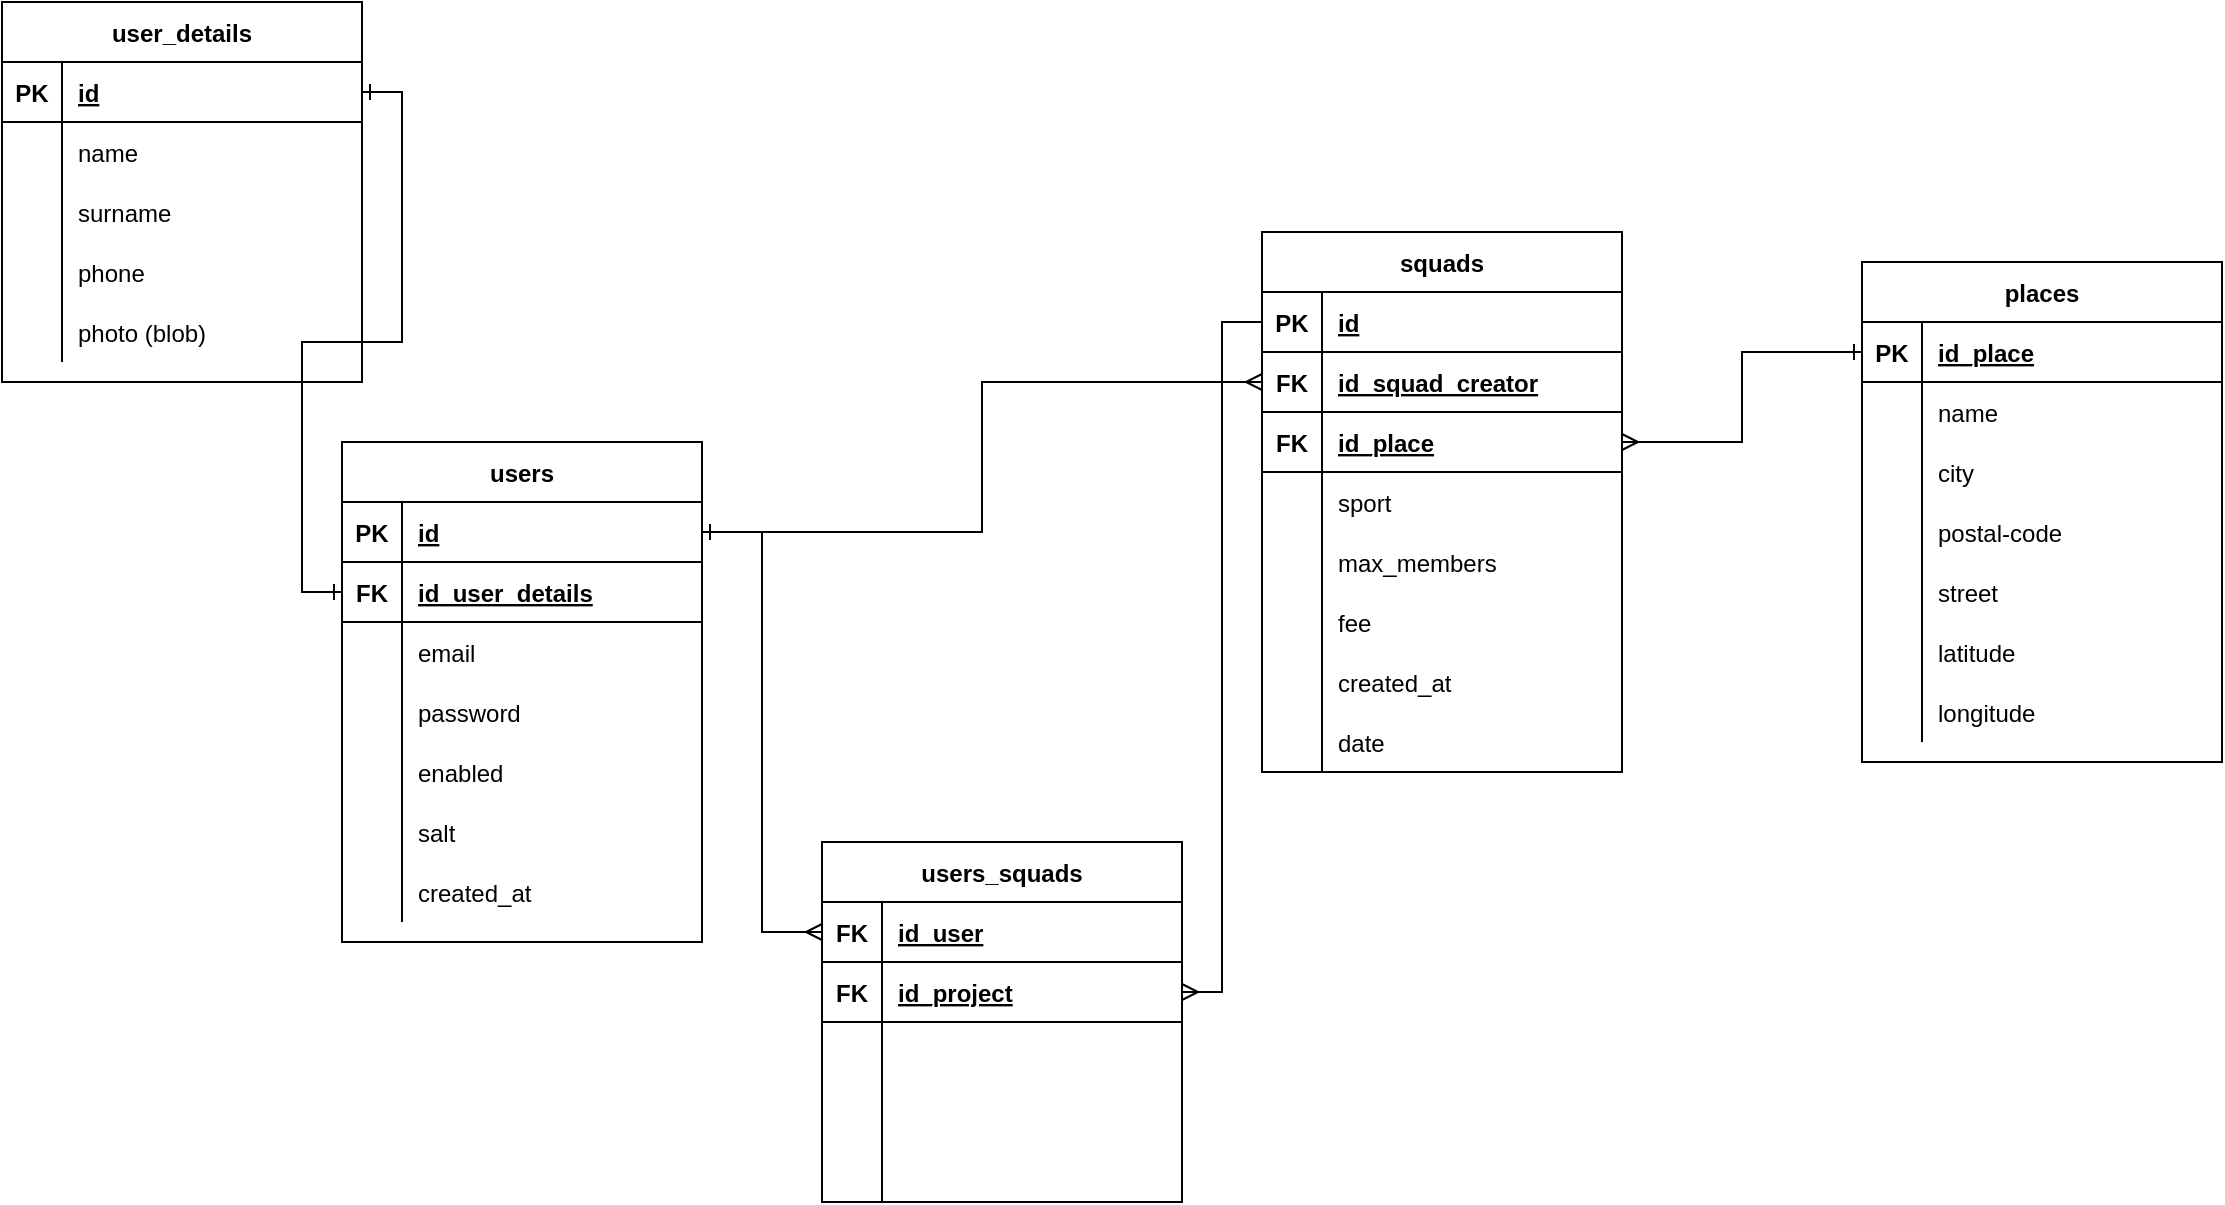 <mxfile version="13.11.0" type="device"><diagram id="X8t4qAYM9vY12yHCzYTp" name="Page-1"><mxGraphModel dx="2007" dy="772" grid="1" gridSize="10" guides="1" tooltips="1" connect="1" arrows="1" fold="1" page="1" pageScale="1" pageWidth="827" pageHeight="1169" math="0" shadow="0"><root><mxCell id="0"/><mxCell id="1" parent="0"/><mxCell id="QnR7UKS_PUb_hGArhQh2-2" value="users" style="shape=table;startSize=30;container=1;collapsible=1;childLayout=tableLayout;fixedRows=1;rowLines=0;fontStyle=1;align=center;resizeLast=1;" vertex="1" parent="1"><mxGeometry x="160" y="360" width="180" height="250" as="geometry"/></mxCell><mxCell id="QnR7UKS_PUb_hGArhQh2-3" value="" style="shape=partialRectangle;collapsible=0;dropTarget=0;pointerEvents=0;fillColor=none;top=0;left=0;bottom=1;right=0;points=[[0,0.5],[1,0.5]];portConstraint=eastwest;" vertex="1" parent="QnR7UKS_PUb_hGArhQh2-2"><mxGeometry y="30" width="180" height="30" as="geometry"/></mxCell><mxCell id="QnR7UKS_PUb_hGArhQh2-4" value="PK" style="shape=partialRectangle;connectable=0;fillColor=none;top=0;left=0;bottom=0;right=0;fontStyle=1;overflow=hidden;" vertex="1" parent="QnR7UKS_PUb_hGArhQh2-3"><mxGeometry width="30" height="30" as="geometry"/></mxCell><mxCell id="QnR7UKS_PUb_hGArhQh2-5" value="id" style="shape=partialRectangle;connectable=0;fillColor=none;top=0;left=0;bottom=0;right=0;align=left;spacingLeft=6;fontStyle=5;overflow=hidden;" vertex="1" parent="QnR7UKS_PUb_hGArhQh2-3"><mxGeometry x="30" width="150" height="30" as="geometry"/></mxCell><mxCell id="QnR7UKS_PUb_hGArhQh2-39" value="" style="shape=partialRectangle;collapsible=0;dropTarget=0;pointerEvents=0;fillColor=none;top=0;left=0;bottom=1;right=0;points=[[0,0.5],[1,0.5]];portConstraint=eastwest;" vertex="1" parent="QnR7UKS_PUb_hGArhQh2-2"><mxGeometry y="60" width="180" height="30" as="geometry"/></mxCell><mxCell id="QnR7UKS_PUb_hGArhQh2-40" value="FK" style="shape=partialRectangle;connectable=0;fillColor=none;top=0;left=0;bottom=0;right=0;fontStyle=1;overflow=hidden;" vertex="1" parent="QnR7UKS_PUb_hGArhQh2-39"><mxGeometry width="30" height="30" as="geometry"/></mxCell><mxCell id="QnR7UKS_PUb_hGArhQh2-41" value="id_user_details" style="shape=partialRectangle;connectable=0;fillColor=none;top=0;left=0;bottom=0;right=0;align=left;spacingLeft=6;fontStyle=5;overflow=hidden;" vertex="1" parent="QnR7UKS_PUb_hGArhQh2-39"><mxGeometry x="30" width="150" height="30" as="geometry"/></mxCell><mxCell id="QnR7UKS_PUb_hGArhQh2-6" value="" style="shape=partialRectangle;collapsible=0;dropTarget=0;pointerEvents=0;fillColor=none;top=0;left=0;bottom=0;right=0;points=[[0,0.5],[1,0.5]];portConstraint=eastwest;" vertex="1" parent="QnR7UKS_PUb_hGArhQh2-2"><mxGeometry y="90" width="180" height="30" as="geometry"/></mxCell><mxCell id="QnR7UKS_PUb_hGArhQh2-7" value="" style="shape=partialRectangle;connectable=0;fillColor=none;top=0;left=0;bottom=0;right=0;editable=1;overflow=hidden;" vertex="1" parent="QnR7UKS_PUb_hGArhQh2-6"><mxGeometry width="30" height="30" as="geometry"/></mxCell><mxCell id="QnR7UKS_PUb_hGArhQh2-8" value="email" style="shape=partialRectangle;connectable=0;fillColor=none;top=0;left=0;bottom=0;right=0;align=left;spacingLeft=6;overflow=hidden;" vertex="1" parent="QnR7UKS_PUb_hGArhQh2-6"><mxGeometry x="30" width="150" height="30" as="geometry"/></mxCell><mxCell id="QnR7UKS_PUb_hGArhQh2-9" value="" style="shape=partialRectangle;collapsible=0;dropTarget=0;pointerEvents=0;fillColor=none;top=0;left=0;bottom=0;right=0;points=[[0,0.5],[1,0.5]];portConstraint=eastwest;" vertex="1" parent="QnR7UKS_PUb_hGArhQh2-2"><mxGeometry y="120" width="180" height="30" as="geometry"/></mxCell><mxCell id="QnR7UKS_PUb_hGArhQh2-10" value="" style="shape=partialRectangle;connectable=0;fillColor=none;top=0;left=0;bottom=0;right=0;editable=1;overflow=hidden;" vertex="1" parent="QnR7UKS_PUb_hGArhQh2-9"><mxGeometry width="30" height="30" as="geometry"/></mxCell><mxCell id="QnR7UKS_PUb_hGArhQh2-11" value="password" style="shape=partialRectangle;connectable=0;fillColor=none;top=0;left=0;bottom=0;right=0;align=left;spacingLeft=6;overflow=hidden;" vertex="1" parent="QnR7UKS_PUb_hGArhQh2-9"><mxGeometry x="30" width="150" height="30" as="geometry"/></mxCell><mxCell id="QnR7UKS_PUb_hGArhQh2-12" value="" style="shape=partialRectangle;collapsible=0;dropTarget=0;pointerEvents=0;fillColor=none;top=0;left=0;bottom=0;right=0;points=[[0,0.5],[1,0.5]];portConstraint=eastwest;" vertex="1" parent="QnR7UKS_PUb_hGArhQh2-2"><mxGeometry y="150" width="180" height="30" as="geometry"/></mxCell><mxCell id="QnR7UKS_PUb_hGArhQh2-13" value="" style="shape=partialRectangle;connectable=0;fillColor=none;top=0;left=0;bottom=0;right=0;editable=1;overflow=hidden;" vertex="1" parent="QnR7UKS_PUb_hGArhQh2-12"><mxGeometry width="30" height="30" as="geometry"/></mxCell><mxCell id="QnR7UKS_PUb_hGArhQh2-14" value="enabled" style="shape=partialRectangle;connectable=0;fillColor=none;top=0;left=0;bottom=0;right=0;align=left;spacingLeft=6;overflow=hidden;" vertex="1" parent="QnR7UKS_PUb_hGArhQh2-12"><mxGeometry x="30" width="150" height="30" as="geometry"/></mxCell><mxCell id="QnR7UKS_PUb_hGArhQh2-17" value="" style="shape=partialRectangle;collapsible=0;dropTarget=0;pointerEvents=0;fillColor=none;top=0;left=0;bottom=0;right=0;points=[[0,0.5],[1,0.5]];portConstraint=eastwest;" vertex="1" parent="QnR7UKS_PUb_hGArhQh2-2"><mxGeometry y="180" width="180" height="30" as="geometry"/></mxCell><mxCell id="QnR7UKS_PUb_hGArhQh2-18" value="" style="shape=partialRectangle;connectable=0;fillColor=none;top=0;left=0;bottom=0;right=0;editable=1;overflow=hidden;" vertex="1" parent="QnR7UKS_PUb_hGArhQh2-17"><mxGeometry width="30" height="30" as="geometry"/></mxCell><mxCell id="QnR7UKS_PUb_hGArhQh2-19" value="salt" style="shape=partialRectangle;connectable=0;fillColor=none;top=0;left=0;bottom=0;right=0;align=left;spacingLeft=6;overflow=hidden;" vertex="1" parent="QnR7UKS_PUb_hGArhQh2-17"><mxGeometry x="30" width="150" height="30" as="geometry"/></mxCell><mxCell id="QnR7UKS_PUb_hGArhQh2-20" value="" style="shape=partialRectangle;collapsible=0;dropTarget=0;pointerEvents=0;fillColor=none;top=0;left=0;bottom=0;right=0;points=[[0,0.5],[1,0.5]];portConstraint=eastwest;" vertex="1" parent="QnR7UKS_PUb_hGArhQh2-2"><mxGeometry y="210" width="180" height="30" as="geometry"/></mxCell><mxCell id="QnR7UKS_PUb_hGArhQh2-21" value="" style="shape=partialRectangle;connectable=0;fillColor=none;top=0;left=0;bottom=0;right=0;editable=1;overflow=hidden;" vertex="1" parent="QnR7UKS_PUb_hGArhQh2-20"><mxGeometry width="30" height="30" as="geometry"/></mxCell><mxCell id="QnR7UKS_PUb_hGArhQh2-22" value="created_at" style="shape=partialRectangle;connectable=0;fillColor=none;top=0;left=0;bottom=0;right=0;align=left;spacingLeft=6;overflow=hidden;" vertex="1" parent="QnR7UKS_PUb_hGArhQh2-20"><mxGeometry x="30" width="150" height="30" as="geometry"/></mxCell><mxCell id="QnR7UKS_PUb_hGArhQh2-23" value="user_details" style="shape=table;startSize=30;container=1;collapsible=1;childLayout=tableLayout;fixedRows=1;rowLines=0;fontStyle=1;align=center;resizeLast=1;" vertex="1" parent="1"><mxGeometry x="-10" y="140" width="180" height="190" as="geometry"/></mxCell><mxCell id="QnR7UKS_PUb_hGArhQh2-24" value="" style="shape=partialRectangle;collapsible=0;dropTarget=0;pointerEvents=0;fillColor=none;top=0;left=0;bottom=1;right=0;points=[[0,0.5],[1,0.5]];portConstraint=eastwest;" vertex="1" parent="QnR7UKS_PUb_hGArhQh2-23"><mxGeometry y="30" width="180" height="30" as="geometry"/></mxCell><mxCell id="QnR7UKS_PUb_hGArhQh2-25" value="PK" style="shape=partialRectangle;connectable=0;fillColor=none;top=0;left=0;bottom=0;right=0;fontStyle=1;overflow=hidden;" vertex="1" parent="QnR7UKS_PUb_hGArhQh2-24"><mxGeometry width="30" height="30" as="geometry"/></mxCell><mxCell id="QnR7UKS_PUb_hGArhQh2-26" value="id" style="shape=partialRectangle;connectable=0;fillColor=none;top=0;left=0;bottom=0;right=0;align=left;spacingLeft=6;fontStyle=5;overflow=hidden;" vertex="1" parent="QnR7UKS_PUb_hGArhQh2-24"><mxGeometry x="30" width="150" height="30" as="geometry"/></mxCell><mxCell id="QnR7UKS_PUb_hGArhQh2-27" value="" style="shape=partialRectangle;collapsible=0;dropTarget=0;pointerEvents=0;fillColor=none;top=0;left=0;bottom=0;right=0;points=[[0,0.5],[1,0.5]];portConstraint=eastwest;" vertex="1" parent="QnR7UKS_PUb_hGArhQh2-23"><mxGeometry y="60" width="180" height="30" as="geometry"/></mxCell><mxCell id="QnR7UKS_PUb_hGArhQh2-28" value="" style="shape=partialRectangle;connectable=0;fillColor=none;top=0;left=0;bottom=0;right=0;editable=1;overflow=hidden;" vertex="1" parent="QnR7UKS_PUb_hGArhQh2-27"><mxGeometry width="30" height="30" as="geometry"/></mxCell><mxCell id="QnR7UKS_PUb_hGArhQh2-29" value="name" style="shape=partialRectangle;connectable=0;fillColor=none;top=0;left=0;bottom=0;right=0;align=left;spacingLeft=6;overflow=hidden;" vertex="1" parent="QnR7UKS_PUb_hGArhQh2-27"><mxGeometry x="30" width="150" height="30" as="geometry"/></mxCell><mxCell id="QnR7UKS_PUb_hGArhQh2-30" value="" style="shape=partialRectangle;collapsible=0;dropTarget=0;pointerEvents=0;fillColor=none;top=0;left=0;bottom=0;right=0;points=[[0,0.5],[1,0.5]];portConstraint=eastwest;" vertex="1" parent="QnR7UKS_PUb_hGArhQh2-23"><mxGeometry y="90" width="180" height="30" as="geometry"/></mxCell><mxCell id="QnR7UKS_PUb_hGArhQh2-31" value="" style="shape=partialRectangle;connectable=0;fillColor=none;top=0;left=0;bottom=0;right=0;editable=1;overflow=hidden;" vertex="1" parent="QnR7UKS_PUb_hGArhQh2-30"><mxGeometry width="30" height="30" as="geometry"/></mxCell><mxCell id="QnR7UKS_PUb_hGArhQh2-32" value="surname" style="shape=partialRectangle;connectable=0;fillColor=none;top=0;left=0;bottom=0;right=0;align=left;spacingLeft=6;overflow=hidden;" vertex="1" parent="QnR7UKS_PUb_hGArhQh2-30"><mxGeometry x="30" width="150" height="30" as="geometry"/></mxCell><mxCell id="QnR7UKS_PUb_hGArhQh2-33" value="" style="shape=partialRectangle;collapsible=0;dropTarget=0;pointerEvents=0;fillColor=none;top=0;left=0;bottom=0;right=0;points=[[0,0.5],[1,0.5]];portConstraint=eastwest;" vertex="1" parent="QnR7UKS_PUb_hGArhQh2-23"><mxGeometry y="120" width="180" height="30" as="geometry"/></mxCell><mxCell id="QnR7UKS_PUb_hGArhQh2-34" value="" style="shape=partialRectangle;connectable=0;fillColor=none;top=0;left=0;bottom=0;right=0;editable=1;overflow=hidden;" vertex="1" parent="QnR7UKS_PUb_hGArhQh2-33"><mxGeometry width="30" height="30" as="geometry"/></mxCell><mxCell id="QnR7UKS_PUb_hGArhQh2-35" value="phone" style="shape=partialRectangle;connectable=0;fillColor=none;top=0;left=0;bottom=0;right=0;align=left;spacingLeft=6;overflow=hidden;" vertex="1" parent="QnR7UKS_PUb_hGArhQh2-33"><mxGeometry x="30" width="150" height="30" as="geometry"/></mxCell><mxCell id="QnR7UKS_PUb_hGArhQh2-36" value="" style="shape=partialRectangle;collapsible=0;dropTarget=0;pointerEvents=0;fillColor=none;top=0;left=0;bottom=0;right=0;points=[[0,0.5],[1,0.5]];portConstraint=eastwest;" vertex="1" parent="QnR7UKS_PUb_hGArhQh2-23"><mxGeometry y="150" width="180" height="30" as="geometry"/></mxCell><mxCell id="QnR7UKS_PUb_hGArhQh2-37" value="" style="shape=partialRectangle;connectable=0;fillColor=none;top=0;left=0;bottom=0;right=0;editable=1;overflow=hidden;" vertex="1" parent="QnR7UKS_PUb_hGArhQh2-36"><mxGeometry width="30" height="30" as="geometry"/></mxCell><mxCell id="QnR7UKS_PUb_hGArhQh2-38" value="photo (blob)" style="shape=partialRectangle;connectable=0;fillColor=none;top=0;left=0;bottom=0;right=0;align=left;spacingLeft=6;overflow=hidden;" vertex="1" parent="QnR7UKS_PUb_hGArhQh2-36"><mxGeometry x="30" width="150" height="30" as="geometry"/></mxCell><mxCell id="QnR7UKS_PUb_hGArhQh2-42" style="edgeStyle=orthogonalEdgeStyle;rounded=0;orthogonalLoop=1;jettySize=auto;html=1;exitX=1;exitY=0.5;exitDx=0;exitDy=0;entryX=0;entryY=0.5;entryDx=0;entryDy=0;startArrow=ERone;startFill=0;endArrow=ERone;endFill=0;" edge="1" parent="1" source="QnR7UKS_PUb_hGArhQh2-24" target="QnR7UKS_PUb_hGArhQh2-39"><mxGeometry relative="1" as="geometry"/></mxCell><mxCell id="QnR7UKS_PUb_hGArhQh2-43" value="squads" style="shape=table;startSize=30;container=1;collapsible=1;childLayout=tableLayout;fixedRows=1;rowLines=0;fontStyle=1;align=center;resizeLast=1;" vertex="1" parent="1"><mxGeometry x="620" y="255" width="180" height="270" as="geometry"/></mxCell><mxCell id="QnR7UKS_PUb_hGArhQh2-44" value="" style="shape=partialRectangle;collapsible=0;dropTarget=0;pointerEvents=0;fillColor=none;top=0;left=0;bottom=1;right=0;points=[[0,0.5],[1,0.5]];portConstraint=eastwest;" vertex="1" parent="QnR7UKS_PUb_hGArhQh2-43"><mxGeometry y="30" width="180" height="30" as="geometry"/></mxCell><mxCell id="QnR7UKS_PUb_hGArhQh2-45" value="PK" style="shape=partialRectangle;connectable=0;fillColor=none;top=0;left=0;bottom=0;right=0;fontStyle=1;overflow=hidden;" vertex="1" parent="QnR7UKS_PUb_hGArhQh2-44"><mxGeometry width="30" height="30" as="geometry"/></mxCell><mxCell id="QnR7UKS_PUb_hGArhQh2-46" value="id" style="shape=partialRectangle;connectable=0;fillColor=none;top=0;left=0;bottom=0;right=0;align=left;spacingLeft=6;fontStyle=5;overflow=hidden;" vertex="1" parent="QnR7UKS_PUb_hGArhQh2-44"><mxGeometry x="30" width="150" height="30" as="geometry"/></mxCell><mxCell id="QnR7UKS_PUb_hGArhQh2-65" value="" style="shape=partialRectangle;collapsible=0;dropTarget=0;pointerEvents=0;fillColor=none;top=0;left=0;bottom=1;right=0;points=[[0,0.5],[1,0.5]];portConstraint=eastwest;" vertex="1" parent="QnR7UKS_PUb_hGArhQh2-43"><mxGeometry y="60" width="180" height="30" as="geometry"/></mxCell><mxCell id="QnR7UKS_PUb_hGArhQh2-66" value="FK" style="shape=partialRectangle;connectable=0;fillColor=none;top=0;left=0;bottom=0;right=0;fontStyle=1;overflow=hidden;" vertex="1" parent="QnR7UKS_PUb_hGArhQh2-65"><mxGeometry width="30" height="30" as="geometry"/></mxCell><mxCell id="QnR7UKS_PUb_hGArhQh2-67" value="id_squad_creator" style="shape=partialRectangle;connectable=0;fillColor=none;top=0;left=0;bottom=0;right=0;align=left;spacingLeft=6;fontStyle=5;overflow=hidden;" vertex="1" parent="QnR7UKS_PUb_hGArhQh2-65"><mxGeometry x="30" width="150" height="30" as="geometry"/></mxCell><mxCell id="QnR7UKS_PUb_hGArhQh2-116" value="" style="shape=partialRectangle;collapsible=0;dropTarget=0;pointerEvents=0;fillColor=none;top=0;left=0;bottom=1;right=0;points=[[0,0.5],[1,0.5]];portConstraint=eastwest;" vertex="1" parent="QnR7UKS_PUb_hGArhQh2-43"><mxGeometry y="90" width="180" height="30" as="geometry"/></mxCell><mxCell id="QnR7UKS_PUb_hGArhQh2-117" value="FK" style="shape=partialRectangle;connectable=0;fillColor=none;top=0;left=0;bottom=0;right=0;fontStyle=1;overflow=hidden;" vertex="1" parent="QnR7UKS_PUb_hGArhQh2-116"><mxGeometry width="30" height="30" as="geometry"/></mxCell><mxCell id="QnR7UKS_PUb_hGArhQh2-118" value="id_place" style="shape=partialRectangle;connectable=0;fillColor=none;top=0;left=0;bottom=0;right=0;align=left;spacingLeft=6;fontStyle=5;overflow=hidden;" vertex="1" parent="QnR7UKS_PUb_hGArhQh2-116"><mxGeometry x="30" width="150" height="30" as="geometry"/></mxCell><mxCell id="QnR7UKS_PUb_hGArhQh2-47" value="" style="shape=partialRectangle;collapsible=0;dropTarget=0;pointerEvents=0;fillColor=none;top=0;left=0;bottom=0;right=0;points=[[0,0.5],[1,0.5]];portConstraint=eastwest;" vertex="1" parent="QnR7UKS_PUb_hGArhQh2-43"><mxGeometry y="120" width="180" height="30" as="geometry"/></mxCell><mxCell id="QnR7UKS_PUb_hGArhQh2-48" value="" style="shape=partialRectangle;connectable=0;fillColor=none;top=0;left=0;bottom=0;right=0;editable=1;overflow=hidden;" vertex="1" parent="QnR7UKS_PUb_hGArhQh2-47"><mxGeometry width="30" height="30" as="geometry"/></mxCell><mxCell id="QnR7UKS_PUb_hGArhQh2-49" value="sport" style="shape=partialRectangle;connectable=0;fillColor=none;top=0;left=0;bottom=0;right=0;align=left;spacingLeft=6;overflow=hidden;" vertex="1" parent="QnR7UKS_PUb_hGArhQh2-47"><mxGeometry x="30" width="150" height="30" as="geometry"/></mxCell><mxCell id="QnR7UKS_PUb_hGArhQh2-50" value="" style="shape=partialRectangle;collapsible=0;dropTarget=0;pointerEvents=0;fillColor=none;top=0;left=0;bottom=0;right=0;points=[[0,0.5],[1,0.5]];portConstraint=eastwest;" vertex="1" parent="QnR7UKS_PUb_hGArhQh2-43"><mxGeometry y="150" width="180" height="30" as="geometry"/></mxCell><mxCell id="QnR7UKS_PUb_hGArhQh2-51" value="" style="shape=partialRectangle;connectable=0;fillColor=none;top=0;left=0;bottom=0;right=0;editable=1;overflow=hidden;" vertex="1" parent="QnR7UKS_PUb_hGArhQh2-50"><mxGeometry width="30" height="30" as="geometry"/></mxCell><mxCell id="QnR7UKS_PUb_hGArhQh2-52" value="max_members" style="shape=partialRectangle;connectable=0;fillColor=none;top=0;left=0;bottom=0;right=0;align=left;spacingLeft=6;overflow=hidden;" vertex="1" parent="QnR7UKS_PUb_hGArhQh2-50"><mxGeometry x="30" width="150" height="30" as="geometry"/></mxCell><mxCell id="QnR7UKS_PUb_hGArhQh2-53" value="" style="shape=partialRectangle;collapsible=0;dropTarget=0;pointerEvents=0;fillColor=none;top=0;left=0;bottom=0;right=0;points=[[0,0.5],[1,0.5]];portConstraint=eastwest;" vertex="1" parent="QnR7UKS_PUb_hGArhQh2-43"><mxGeometry y="180" width="180" height="30" as="geometry"/></mxCell><mxCell id="QnR7UKS_PUb_hGArhQh2-54" value="" style="shape=partialRectangle;connectable=0;fillColor=none;top=0;left=0;bottom=0;right=0;editable=1;overflow=hidden;" vertex="1" parent="QnR7UKS_PUb_hGArhQh2-53"><mxGeometry width="30" height="30" as="geometry"/></mxCell><mxCell id="QnR7UKS_PUb_hGArhQh2-55" value="fee" style="shape=partialRectangle;connectable=0;fillColor=none;top=0;left=0;bottom=0;right=0;align=left;spacingLeft=6;overflow=hidden;" vertex="1" parent="QnR7UKS_PUb_hGArhQh2-53"><mxGeometry x="30" width="150" height="30" as="geometry"/></mxCell><mxCell id="QnR7UKS_PUb_hGArhQh2-62" value="" style="shape=partialRectangle;collapsible=0;dropTarget=0;pointerEvents=0;fillColor=none;top=0;left=0;bottom=0;right=0;points=[[0,0.5],[1,0.5]];portConstraint=eastwest;" vertex="1" parent="QnR7UKS_PUb_hGArhQh2-43"><mxGeometry y="210" width="180" height="30" as="geometry"/></mxCell><mxCell id="QnR7UKS_PUb_hGArhQh2-63" value="" style="shape=partialRectangle;connectable=0;fillColor=none;top=0;left=0;bottom=0;right=0;editable=1;overflow=hidden;" vertex="1" parent="QnR7UKS_PUb_hGArhQh2-62"><mxGeometry width="30" height="30" as="geometry"/></mxCell><mxCell id="QnR7UKS_PUb_hGArhQh2-64" value="created_at" style="shape=partialRectangle;connectable=0;fillColor=none;top=0;left=0;bottom=0;right=0;align=left;spacingLeft=6;overflow=hidden;" vertex="1" parent="QnR7UKS_PUb_hGArhQh2-62"><mxGeometry x="30" width="150" height="30" as="geometry"/></mxCell><mxCell id="QnR7UKS_PUb_hGArhQh2-69" value="" style="shape=partialRectangle;collapsible=0;dropTarget=0;pointerEvents=0;fillColor=none;top=0;left=0;bottom=0;right=0;points=[[0,0.5],[1,0.5]];portConstraint=eastwest;" vertex="1" parent="QnR7UKS_PUb_hGArhQh2-43"><mxGeometry y="240" width="180" height="30" as="geometry"/></mxCell><mxCell id="QnR7UKS_PUb_hGArhQh2-70" value="" style="shape=partialRectangle;connectable=0;fillColor=none;top=0;left=0;bottom=0;right=0;editable=1;overflow=hidden;" vertex="1" parent="QnR7UKS_PUb_hGArhQh2-69"><mxGeometry width="30" height="30" as="geometry"/></mxCell><mxCell id="QnR7UKS_PUb_hGArhQh2-71" value="date" style="shape=partialRectangle;connectable=0;fillColor=none;top=0;left=0;bottom=0;right=0;align=left;spacingLeft=6;overflow=hidden;" vertex="1" parent="QnR7UKS_PUb_hGArhQh2-69"><mxGeometry x="30" width="150" height="30" as="geometry"/></mxCell><mxCell id="QnR7UKS_PUb_hGArhQh2-75" value="users_squads" style="shape=table;startSize=30;container=1;collapsible=1;childLayout=tableLayout;fixedRows=1;rowLines=0;fontStyle=1;align=center;resizeLast=1;" vertex="1" parent="1"><mxGeometry x="400" y="560" width="180" height="180" as="geometry"/></mxCell><mxCell id="QnR7UKS_PUb_hGArhQh2-76" value="" style="shape=partialRectangle;collapsible=0;dropTarget=0;pointerEvents=0;fillColor=none;top=0;left=0;bottom=1;right=0;points=[[0,0.5],[1,0.5]];portConstraint=eastwest;" vertex="1" parent="QnR7UKS_PUb_hGArhQh2-75"><mxGeometry y="30" width="180" height="30" as="geometry"/></mxCell><mxCell id="QnR7UKS_PUb_hGArhQh2-77" value="FK" style="shape=partialRectangle;connectable=0;fillColor=none;top=0;left=0;bottom=0;right=0;fontStyle=1;overflow=hidden;" vertex="1" parent="QnR7UKS_PUb_hGArhQh2-76"><mxGeometry width="30" height="30" as="geometry"/></mxCell><mxCell id="QnR7UKS_PUb_hGArhQh2-78" value="id_user" style="shape=partialRectangle;connectable=0;fillColor=none;top=0;left=0;bottom=0;right=0;align=left;spacingLeft=6;fontStyle=5;overflow=hidden;" vertex="1" parent="QnR7UKS_PUb_hGArhQh2-76"><mxGeometry x="30" width="150" height="30" as="geometry"/></mxCell><mxCell id="QnR7UKS_PUb_hGArhQh2-88" value="" style="shape=partialRectangle;collapsible=0;dropTarget=0;pointerEvents=0;fillColor=none;top=0;left=0;bottom=1;right=0;points=[[0,0.5],[1,0.5]];portConstraint=eastwest;" vertex="1" parent="QnR7UKS_PUb_hGArhQh2-75"><mxGeometry y="60" width="180" height="30" as="geometry"/></mxCell><mxCell id="QnR7UKS_PUb_hGArhQh2-89" value="FK" style="shape=partialRectangle;connectable=0;fillColor=none;top=0;left=0;bottom=0;right=0;fontStyle=1;overflow=hidden;" vertex="1" parent="QnR7UKS_PUb_hGArhQh2-88"><mxGeometry width="30" height="30" as="geometry"/></mxCell><mxCell id="QnR7UKS_PUb_hGArhQh2-90" value="id_project" style="shape=partialRectangle;connectable=0;fillColor=none;top=0;left=0;bottom=0;right=0;align=left;spacingLeft=6;fontStyle=5;overflow=hidden;" vertex="1" parent="QnR7UKS_PUb_hGArhQh2-88"><mxGeometry x="30" width="150" height="30" as="geometry"/></mxCell><mxCell id="QnR7UKS_PUb_hGArhQh2-79" value="" style="shape=partialRectangle;collapsible=0;dropTarget=0;pointerEvents=0;fillColor=none;top=0;left=0;bottom=0;right=0;points=[[0,0.5],[1,0.5]];portConstraint=eastwest;" vertex="1" parent="QnR7UKS_PUb_hGArhQh2-75"><mxGeometry y="90" width="180" height="30" as="geometry"/></mxCell><mxCell id="QnR7UKS_PUb_hGArhQh2-80" value="" style="shape=partialRectangle;connectable=0;fillColor=none;top=0;left=0;bottom=0;right=0;editable=1;overflow=hidden;" vertex="1" parent="QnR7UKS_PUb_hGArhQh2-79"><mxGeometry width="30" height="30" as="geometry"/></mxCell><mxCell id="QnR7UKS_PUb_hGArhQh2-81" value="" style="shape=partialRectangle;connectable=0;fillColor=none;top=0;left=0;bottom=0;right=0;align=left;spacingLeft=6;overflow=hidden;" vertex="1" parent="QnR7UKS_PUb_hGArhQh2-79"><mxGeometry x="30" width="150" height="30" as="geometry"/></mxCell><mxCell id="QnR7UKS_PUb_hGArhQh2-82" value="" style="shape=partialRectangle;collapsible=0;dropTarget=0;pointerEvents=0;fillColor=none;top=0;left=0;bottom=0;right=0;points=[[0,0.5],[1,0.5]];portConstraint=eastwest;" vertex="1" parent="QnR7UKS_PUb_hGArhQh2-75"><mxGeometry y="120" width="180" height="30" as="geometry"/></mxCell><mxCell id="QnR7UKS_PUb_hGArhQh2-83" value="" style="shape=partialRectangle;connectable=0;fillColor=none;top=0;left=0;bottom=0;right=0;editable=1;overflow=hidden;" vertex="1" parent="QnR7UKS_PUb_hGArhQh2-82"><mxGeometry width="30" height="30" as="geometry"/></mxCell><mxCell id="QnR7UKS_PUb_hGArhQh2-84" value="" style="shape=partialRectangle;connectable=0;fillColor=none;top=0;left=0;bottom=0;right=0;align=left;spacingLeft=6;overflow=hidden;" vertex="1" parent="QnR7UKS_PUb_hGArhQh2-82"><mxGeometry x="30" width="150" height="30" as="geometry"/></mxCell><mxCell id="QnR7UKS_PUb_hGArhQh2-85" value="" style="shape=partialRectangle;collapsible=0;dropTarget=0;pointerEvents=0;fillColor=none;top=0;left=0;bottom=0;right=0;points=[[0,0.5],[1,0.5]];portConstraint=eastwest;" vertex="1" parent="QnR7UKS_PUb_hGArhQh2-75"><mxGeometry y="150" width="180" height="30" as="geometry"/></mxCell><mxCell id="QnR7UKS_PUb_hGArhQh2-86" value="" style="shape=partialRectangle;connectable=0;fillColor=none;top=0;left=0;bottom=0;right=0;editable=1;overflow=hidden;" vertex="1" parent="QnR7UKS_PUb_hGArhQh2-85"><mxGeometry width="30" height="30" as="geometry"/></mxCell><mxCell id="QnR7UKS_PUb_hGArhQh2-87" value="" style="shape=partialRectangle;connectable=0;fillColor=none;top=0;left=0;bottom=0;right=0;align=left;spacingLeft=6;overflow=hidden;" vertex="1" parent="QnR7UKS_PUb_hGArhQh2-85"><mxGeometry x="30" width="150" height="30" as="geometry"/></mxCell><mxCell id="QnR7UKS_PUb_hGArhQh2-91" style="edgeStyle=orthogonalEdgeStyle;rounded=0;orthogonalLoop=1;jettySize=auto;html=1;exitX=1;exitY=0.5;exitDx=0;exitDy=0;entryX=0;entryY=0.5;entryDx=0;entryDy=0;startArrow=none;startFill=0;endArrow=ERmany;endFill=0;" edge="1" parent="1" source="QnR7UKS_PUb_hGArhQh2-3" target="QnR7UKS_PUb_hGArhQh2-76"><mxGeometry relative="1" as="geometry"/></mxCell><mxCell id="QnR7UKS_PUb_hGArhQh2-92" style="edgeStyle=orthogonalEdgeStyle;rounded=0;orthogonalLoop=1;jettySize=auto;html=1;exitX=0;exitY=0.5;exitDx=0;exitDy=0;entryX=1;entryY=0.5;entryDx=0;entryDy=0;startArrow=none;startFill=0;endArrow=ERmany;endFill=0;" edge="1" parent="1" source="QnR7UKS_PUb_hGArhQh2-44" target="QnR7UKS_PUb_hGArhQh2-88"><mxGeometry relative="1" as="geometry"/></mxCell><mxCell id="QnR7UKS_PUb_hGArhQh2-93" style="edgeStyle=orthogonalEdgeStyle;rounded=0;orthogonalLoop=1;jettySize=auto;html=1;exitX=0;exitY=0.5;exitDx=0;exitDy=0;entryX=1;entryY=0.5;entryDx=0;entryDy=0;startArrow=ERmany;startFill=0;endArrow=ERone;endFill=0;" edge="1" parent="1" source="QnR7UKS_PUb_hGArhQh2-65" target="QnR7UKS_PUb_hGArhQh2-3"><mxGeometry relative="1" as="geometry"/></mxCell><mxCell id="QnR7UKS_PUb_hGArhQh2-94" value="places" style="shape=table;startSize=30;container=1;collapsible=1;childLayout=tableLayout;fixedRows=1;rowLines=0;fontStyle=1;align=center;resizeLast=1;" vertex="1" parent="1"><mxGeometry x="920" y="270" width="180" height="250" as="geometry"/></mxCell><mxCell id="QnR7UKS_PUb_hGArhQh2-95" value="" style="shape=partialRectangle;collapsible=0;dropTarget=0;pointerEvents=0;fillColor=none;top=0;left=0;bottom=1;right=0;points=[[0,0.5],[1,0.5]];portConstraint=eastwest;" vertex="1" parent="QnR7UKS_PUb_hGArhQh2-94"><mxGeometry y="30" width="180" height="30" as="geometry"/></mxCell><mxCell id="QnR7UKS_PUb_hGArhQh2-96" value="PK" style="shape=partialRectangle;connectable=0;fillColor=none;top=0;left=0;bottom=0;right=0;fontStyle=1;overflow=hidden;" vertex="1" parent="QnR7UKS_PUb_hGArhQh2-95"><mxGeometry width="30" height="30" as="geometry"/></mxCell><mxCell id="QnR7UKS_PUb_hGArhQh2-97" value="id_place" style="shape=partialRectangle;connectable=0;fillColor=none;top=0;left=0;bottom=0;right=0;align=left;spacingLeft=6;fontStyle=5;overflow=hidden;" vertex="1" parent="QnR7UKS_PUb_hGArhQh2-95"><mxGeometry x="30" width="150" height="30" as="geometry"/></mxCell><mxCell id="QnR7UKS_PUb_hGArhQh2-98" value="" style="shape=partialRectangle;collapsible=0;dropTarget=0;pointerEvents=0;fillColor=none;top=0;left=0;bottom=0;right=0;points=[[0,0.5],[1,0.5]];portConstraint=eastwest;" vertex="1" parent="QnR7UKS_PUb_hGArhQh2-94"><mxGeometry y="60" width="180" height="30" as="geometry"/></mxCell><mxCell id="QnR7UKS_PUb_hGArhQh2-99" value="" style="shape=partialRectangle;connectable=0;fillColor=none;top=0;left=0;bottom=0;right=0;editable=1;overflow=hidden;" vertex="1" parent="QnR7UKS_PUb_hGArhQh2-98"><mxGeometry width="30" height="30" as="geometry"/></mxCell><mxCell id="QnR7UKS_PUb_hGArhQh2-100" value="name" style="shape=partialRectangle;connectable=0;fillColor=none;top=0;left=0;bottom=0;right=0;align=left;spacingLeft=6;overflow=hidden;" vertex="1" parent="QnR7UKS_PUb_hGArhQh2-98"><mxGeometry x="30" width="150" height="30" as="geometry"/></mxCell><mxCell id="QnR7UKS_PUb_hGArhQh2-101" value="" style="shape=partialRectangle;collapsible=0;dropTarget=0;pointerEvents=0;fillColor=none;top=0;left=0;bottom=0;right=0;points=[[0,0.5],[1,0.5]];portConstraint=eastwest;" vertex="1" parent="QnR7UKS_PUb_hGArhQh2-94"><mxGeometry y="90" width="180" height="30" as="geometry"/></mxCell><mxCell id="QnR7UKS_PUb_hGArhQh2-102" value="" style="shape=partialRectangle;connectable=0;fillColor=none;top=0;left=0;bottom=0;right=0;editable=1;overflow=hidden;" vertex="1" parent="QnR7UKS_PUb_hGArhQh2-101"><mxGeometry width="30" height="30" as="geometry"/></mxCell><mxCell id="QnR7UKS_PUb_hGArhQh2-103" value="city" style="shape=partialRectangle;connectable=0;fillColor=none;top=0;left=0;bottom=0;right=0;align=left;spacingLeft=6;overflow=hidden;" vertex="1" parent="QnR7UKS_PUb_hGArhQh2-101"><mxGeometry x="30" width="150" height="30" as="geometry"/></mxCell><mxCell id="QnR7UKS_PUb_hGArhQh2-104" value="" style="shape=partialRectangle;collapsible=0;dropTarget=0;pointerEvents=0;fillColor=none;top=0;left=0;bottom=0;right=0;points=[[0,0.5],[1,0.5]];portConstraint=eastwest;" vertex="1" parent="QnR7UKS_PUb_hGArhQh2-94"><mxGeometry y="120" width="180" height="30" as="geometry"/></mxCell><mxCell id="QnR7UKS_PUb_hGArhQh2-105" value="" style="shape=partialRectangle;connectable=0;fillColor=none;top=0;left=0;bottom=0;right=0;editable=1;overflow=hidden;" vertex="1" parent="QnR7UKS_PUb_hGArhQh2-104"><mxGeometry width="30" height="30" as="geometry"/></mxCell><mxCell id="QnR7UKS_PUb_hGArhQh2-106" value="postal-code" style="shape=partialRectangle;connectable=0;fillColor=none;top=0;left=0;bottom=0;right=0;align=left;spacingLeft=6;overflow=hidden;" vertex="1" parent="QnR7UKS_PUb_hGArhQh2-104"><mxGeometry x="30" width="150" height="30" as="geometry"/></mxCell><mxCell id="QnR7UKS_PUb_hGArhQh2-107" value="" style="shape=partialRectangle;collapsible=0;dropTarget=0;pointerEvents=0;fillColor=none;top=0;left=0;bottom=0;right=0;points=[[0,0.5],[1,0.5]];portConstraint=eastwest;" vertex="1" parent="QnR7UKS_PUb_hGArhQh2-94"><mxGeometry y="150" width="180" height="30" as="geometry"/></mxCell><mxCell id="QnR7UKS_PUb_hGArhQh2-108" value="" style="shape=partialRectangle;connectable=0;fillColor=none;top=0;left=0;bottom=0;right=0;editable=1;overflow=hidden;" vertex="1" parent="QnR7UKS_PUb_hGArhQh2-107"><mxGeometry width="30" height="30" as="geometry"/></mxCell><mxCell id="QnR7UKS_PUb_hGArhQh2-109" value="street" style="shape=partialRectangle;connectable=0;fillColor=none;top=0;left=0;bottom=0;right=0;align=left;spacingLeft=6;overflow=hidden;" vertex="1" parent="QnR7UKS_PUb_hGArhQh2-107"><mxGeometry x="30" width="150" height="30" as="geometry"/></mxCell><mxCell id="QnR7UKS_PUb_hGArhQh2-113" value="" style="shape=partialRectangle;collapsible=0;dropTarget=0;pointerEvents=0;fillColor=none;top=0;left=0;bottom=0;right=0;points=[[0,0.5],[1,0.5]];portConstraint=eastwest;" vertex="1" parent="QnR7UKS_PUb_hGArhQh2-94"><mxGeometry y="180" width="180" height="30" as="geometry"/></mxCell><mxCell id="QnR7UKS_PUb_hGArhQh2-114" value="" style="shape=partialRectangle;connectable=0;fillColor=none;top=0;left=0;bottom=0;right=0;editable=1;overflow=hidden;" vertex="1" parent="QnR7UKS_PUb_hGArhQh2-113"><mxGeometry width="30" height="30" as="geometry"/></mxCell><mxCell id="QnR7UKS_PUb_hGArhQh2-115" value="latitude" style="shape=partialRectangle;connectable=0;fillColor=none;top=0;left=0;bottom=0;right=0;align=left;spacingLeft=6;overflow=hidden;" vertex="1" parent="QnR7UKS_PUb_hGArhQh2-113"><mxGeometry x="30" width="150" height="30" as="geometry"/></mxCell><mxCell id="QnR7UKS_PUb_hGArhQh2-110" value="" style="shape=partialRectangle;collapsible=0;dropTarget=0;pointerEvents=0;fillColor=none;top=0;left=0;bottom=0;right=0;points=[[0,0.5],[1,0.5]];portConstraint=eastwest;" vertex="1" parent="QnR7UKS_PUb_hGArhQh2-94"><mxGeometry y="210" width="180" height="30" as="geometry"/></mxCell><mxCell id="QnR7UKS_PUb_hGArhQh2-111" value="" style="shape=partialRectangle;connectable=0;fillColor=none;top=0;left=0;bottom=0;right=0;editable=1;overflow=hidden;" vertex="1" parent="QnR7UKS_PUb_hGArhQh2-110"><mxGeometry width="30" height="30" as="geometry"/></mxCell><mxCell id="QnR7UKS_PUb_hGArhQh2-112" value="longitude" style="shape=partialRectangle;connectable=0;fillColor=none;top=0;left=0;bottom=0;right=0;align=left;spacingLeft=6;overflow=hidden;" vertex="1" parent="QnR7UKS_PUb_hGArhQh2-110"><mxGeometry x="30" width="150" height="30" as="geometry"/></mxCell><mxCell id="QnR7UKS_PUb_hGArhQh2-119" style="edgeStyle=orthogonalEdgeStyle;rounded=0;orthogonalLoop=1;jettySize=auto;html=1;exitX=0;exitY=0.5;exitDx=0;exitDy=0;entryX=1;entryY=0.5;entryDx=0;entryDy=0;startArrow=ERone;startFill=0;endArrow=ERmany;endFill=0;" edge="1" parent="1" source="QnR7UKS_PUb_hGArhQh2-95" target="QnR7UKS_PUb_hGArhQh2-116"><mxGeometry relative="1" as="geometry"/></mxCell></root></mxGraphModel></diagram></mxfile>